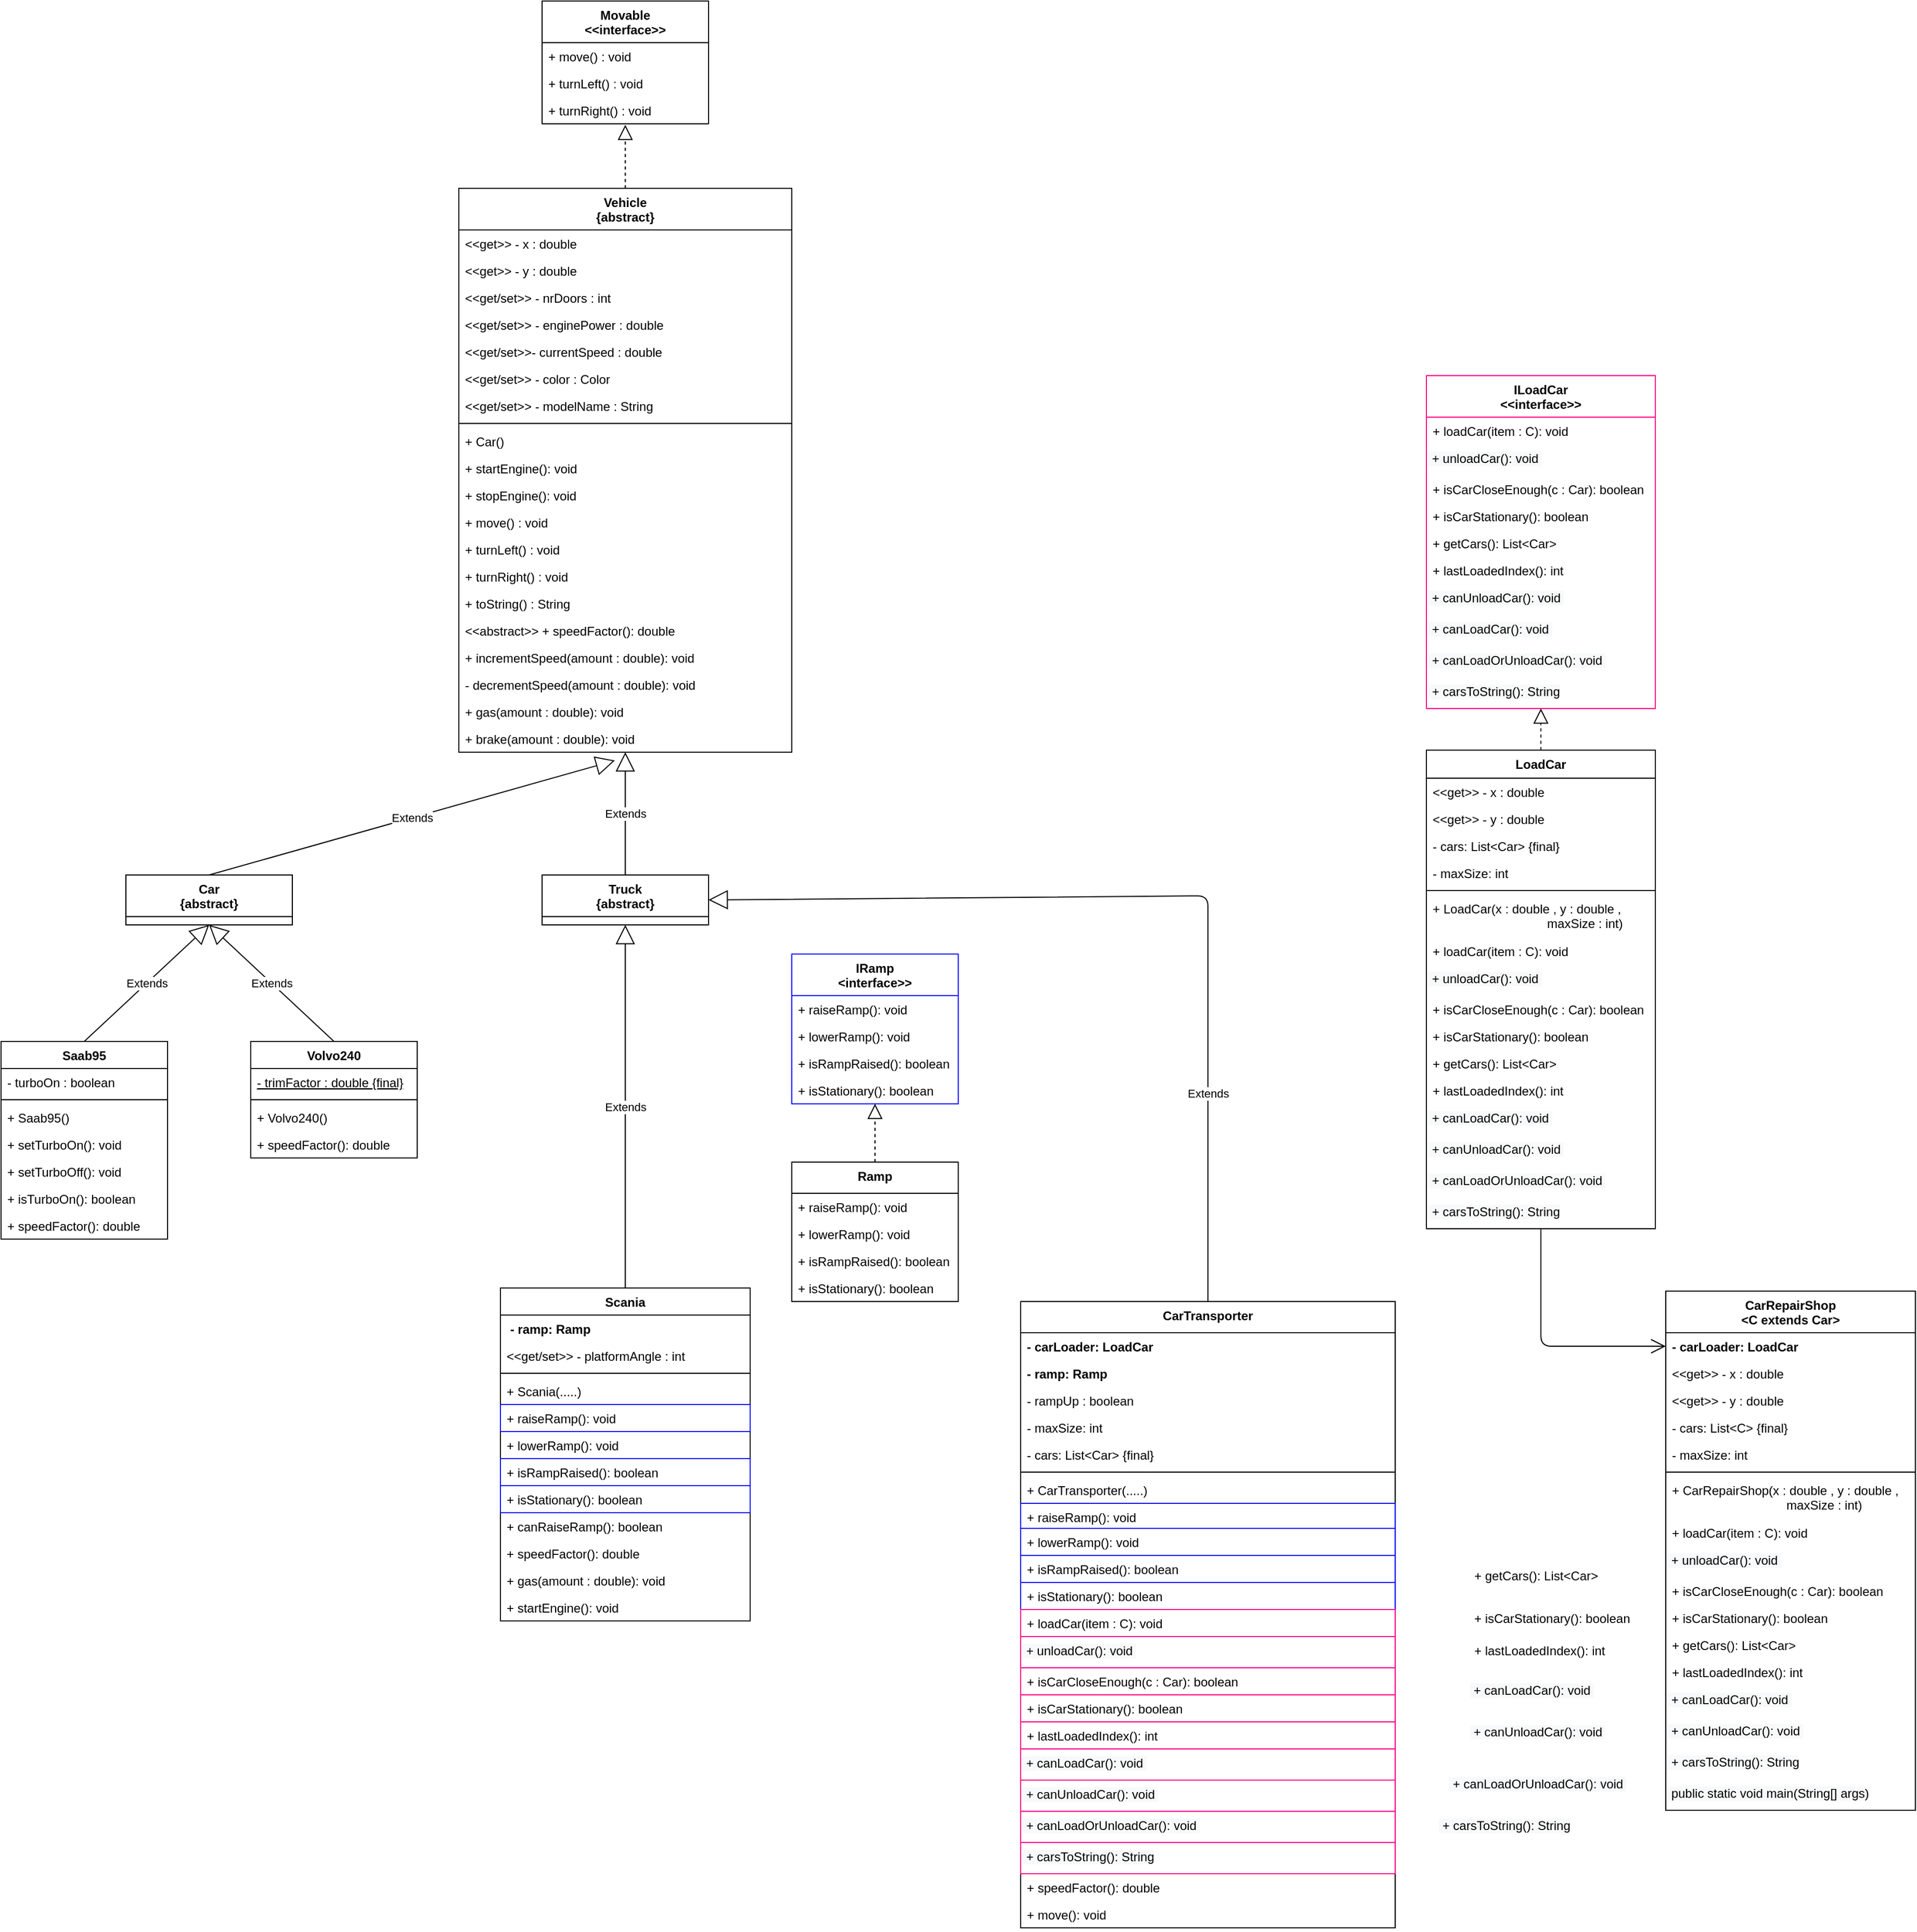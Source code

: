 <mxfile version="13.10.0" type="github">
  <diagram id="_Cr9bwAAUlMkFXNQbHdl" name="Page-1">
    <mxGraphModel dx="865" dy="1626" grid="1" gridSize="10" guides="1" tooltips="1" connect="1" arrows="1" fold="1" page="1" pageScale="1" pageWidth="827" pageHeight="1169" math="0" shadow="0">
      <root>
        <mxCell id="0" />
        <mxCell id="1" parent="0" />
        <mxCell id="mMyt90tbhHPzwx2OuqYF-1" value="CarTransporter&#xa;" style="swimlane;fontStyle=1;align=center;verticalAlign=top;childLayout=stackLayout;horizontal=1;startSize=30;horizontalStack=0;resizeParent=1;resizeParentMax=0;resizeLast=0;collapsible=1;marginBottom=0;strokeColor=#000000;" parent="1" vertex="1">
          <mxGeometry x="1020" y="1010" width="360" height="602" as="geometry" />
        </mxCell>
        <mxCell id="dB_CdpDJUb-EM3NvIYnl-26" value="- carLoader: LoadCar" style="text;strokeColor=none;fillColor=none;align=left;verticalAlign=top;spacingLeft=4;spacingRight=4;overflow=hidden;rotatable=0;points=[[0,0.5],[1,0.5]];portConstraint=eastwest;fontStyle=1" parent="mMyt90tbhHPzwx2OuqYF-1" vertex="1">
          <mxGeometry y="30" width="360" height="26" as="geometry" />
        </mxCell>
        <mxCell id="3rjhnR6T6-uLsSWfsnr3-20" value="- ramp: Ramp&#xa;" style="text;strokeColor=none;fillColor=none;align=left;verticalAlign=top;spacingLeft=4;spacingRight=4;overflow=hidden;rotatable=0;points=[[0,0.5],[1,0.5]];portConstraint=eastwest;fontStyle=1" parent="mMyt90tbhHPzwx2OuqYF-1" vertex="1">
          <mxGeometry y="56" width="360" height="26" as="geometry" />
        </mxCell>
        <mxCell id="mMyt90tbhHPzwx2OuqYF-2" value="- rampUp : boolean&#xa;" style="text;strokeColor=none;fillColor=none;align=left;verticalAlign=top;spacingLeft=4;spacingRight=4;overflow=hidden;rotatable=0;points=[[0,0.5],[1,0.5]];portConstraint=eastwest;fontStyle=0" parent="mMyt90tbhHPzwx2OuqYF-1" vertex="1">
          <mxGeometry y="82" width="360" height="26" as="geometry" />
        </mxCell>
        <mxCell id="mMyt90tbhHPzwx2OuqYF-4" value="- maxSize: int" style="text;strokeColor=none;fillColor=none;align=left;verticalAlign=top;spacingLeft=4;spacingRight=4;overflow=hidden;rotatable=0;points=[[0,0.5],[1,0.5]];portConstraint=eastwest;" parent="mMyt90tbhHPzwx2OuqYF-1" vertex="1">
          <mxGeometry y="108" width="360" height="26" as="geometry" />
        </mxCell>
        <mxCell id="mMyt90tbhHPzwx2OuqYF-3" value="- cars: List&lt;Car&gt; {final}" style="text;strokeColor=none;fillColor=none;align=left;verticalAlign=top;spacingLeft=4;spacingRight=4;overflow=hidden;rotatable=0;points=[[0,0.5],[1,0.5]];portConstraint=eastwest;" parent="mMyt90tbhHPzwx2OuqYF-1" vertex="1">
          <mxGeometry y="134" width="360" height="26" as="geometry" />
        </mxCell>
        <mxCell id="mMyt90tbhHPzwx2OuqYF-5" value="" style="line;strokeWidth=1;fillColor=none;align=left;verticalAlign=middle;spacingTop=-1;spacingLeft=3;spacingRight=3;rotatable=0;labelPosition=right;points=[];portConstraint=eastwest;" parent="mMyt90tbhHPzwx2OuqYF-1" vertex="1">
          <mxGeometry y="160" width="360" height="8" as="geometry" />
        </mxCell>
        <mxCell id="mMyt90tbhHPzwx2OuqYF-110" value="+ CarTransporter(.....)" style="text;strokeColor=none;fillColor=none;align=left;verticalAlign=top;spacingLeft=4;spacingRight=4;overflow=hidden;rotatable=0;points=[[0,0.5],[1,0.5]];portConstraint=eastwest;" parent="mMyt90tbhHPzwx2OuqYF-1" vertex="1">
          <mxGeometry y="168" width="360" height="26" as="geometry" />
        </mxCell>
        <mxCell id="JNxy1Z6D2M4qp34HonPS-6" value="+ raiseRamp(): void" style="text;strokeColor=#0000FF;fillColor=none;align=left;verticalAlign=top;spacingLeft=4;spacingRight=4;overflow=hidden;rotatable=0;points=[[0,0.5],[1,0.5]];portConstraint=eastwest;" parent="mMyt90tbhHPzwx2OuqYF-1" vertex="1">
          <mxGeometry y="194" width="360" height="24" as="geometry" />
        </mxCell>
        <mxCell id="JNxy1Z6D2M4qp34HonPS-7" value="+ lowerRamp(): void" style="text;strokeColor=#0000FF;fillColor=none;align=left;verticalAlign=top;spacingLeft=4;spacingRight=4;overflow=hidden;rotatable=0;points=[[0,0.5],[1,0.5]];portConstraint=eastwest;" parent="mMyt90tbhHPzwx2OuqYF-1" vertex="1">
          <mxGeometry y="218" width="360" height="26" as="geometry" />
        </mxCell>
        <mxCell id="JNxy1Z6D2M4qp34HonPS-8" value="+ isRampRaised(): boolean" style="text;strokeColor=#0000FF;fillColor=none;align=left;verticalAlign=top;spacingLeft=4;spacingRight=4;overflow=hidden;rotatable=0;points=[[0,0.5],[1,0.5]];portConstraint=eastwest;" parent="mMyt90tbhHPzwx2OuqYF-1" vertex="1">
          <mxGeometry y="244" width="360" height="26" as="geometry" />
        </mxCell>
        <mxCell id="JNxy1Z6D2M4qp34HonPS-14" value="+ isStationary(): boolean " style="text;strokeColor=#0000FF;fillColor=none;align=left;verticalAlign=top;spacingLeft=4;spacingRight=4;overflow=hidden;rotatable=0;points=[[0,0.5],[1,0.5]];portConstraint=eastwest;" parent="mMyt90tbhHPzwx2OuqYF-1" vertex="1">
          <mxGeometry y="270" width="360" height="26" as="geometry" />
        </mxCell>
        <mxCell id="JNxy1Z6D2M4qp34HonPS-4" value="+ loadCar(item : C): void " style="text;strokeColor=#FF0080;fillColor=none;align=left;verticalAlign=top;spacingLeft=4;spacingRight=4;overflow=hidden;rotatable=0;points=[[0,0.5],[1,0.5]];portConstraint=eastwest;" parent="mMyt90tbhHPzwx2OuqYF-1" vertex="1">
          <mxGeometry y="296" width="360" height="26" as="geometry" />
        </mxCell>
        <mxCell id="JNxy1Z6D2M4qp34HonPS-5" value="&lt;span style=&quot;color: rgb(0 , 0 , 0) ; font-family: &amp;#34;helvetica&amp;#34; ; font-size: 12px ; font-style: normal ; font-weight: 400 ; letter-spacing: normal ; text-align: left ; text-indent: 0px ; text-transform: none ; word-spacing: 0px ; background-color: rgb(248 , 249 , 250) ; display: inline ; float: none&quot;&gt;&amp;nbsp;+ unloadCar(): void&amp;nbsp;&lt;/span&gt;" style="text;whiteSpace=wrap;html=1;fillColor=none;strokeColor=#FF0080;" parent="mMyt90tbhHPzwx2OuqYF-1" vertex="1">
          <mxGeometry y="322" width="360" height="30" as="geometry" />
        </mxCell>
        <mxCell id="JNxy1Z6D2M4qp34HonPS-17" value="+ isCarCloseEnough(c : Car): boolean" style="text;strokeColor=#FF0080;fillColor=none;align=left;verticalAlign=top;spacingLeft=4;spacingRight=4;overflow=hidden;rotatable=0;points=[[0,0.5],[1,0.5]];portConstraint=eastwest;" parent="mMyt90tbhHPzwx2OuqYF-1" vertex="1">
          <mxGeometry y="352" width="360" height="26" as="geometry" />
        </mxCell>
        <mxCell id="3rjhnR6T6-uLsSWfsnr3-25" value="+ isCarStationary(): boolean " style="text;strokeColor=#FF0080;fillColor=none;align=left;verticalAlign=top;spacingLeft=4;spacingRight=4;overflow=hidden;rotatable=0;points=[[0,0.5],[1,0.5]];portConstraint=eastwest;" parent="mMyt90tbhHPzwx2OuqYF-1" vertex="1">
          <mxGeometry y="378" width="360" height="26" as="geometry" />
        </mxCell>
        <mxCell id="3rjhnR6T6-uLsSWfsnr3-32" value="+ lastLoadedIndex(): int" style="text;strokeColor=#FF0080;fillColor=none;align=left;verticalAlign=top;spacingLeft=4;spacingRight=4;overflow=hidden;rotatable=0;points=[[0,0.5],[1,0.5]];portConstraint=eastwest;" parent="mMyt90tbhHPzwx2OuqYF-1" vertex="1">
          <mxGeometry y="404" width="360" height="26" as="geometry" />
        </mxCell>
        <mxCell id="3rjhnR6T6-uLsSWfsnr3-33" value="&lt;span style=&quot;color: rgb(0 , 0 , 0) ; font-family: &amp;#34;helvetica&amp;#34; ; font-size: 12px ; font-style: normal ; font-weight: 400 ; letter-spacing: normal ; text-align: left ; text-indent: 0px ; text-transform: none ; word-spacing: 0px ; background-color: rgb(248 , 249 , 250) ; display: inline ; float: none&quot;&gt;&amp;nbsp;+ canLoadCar(): void&amp;nbsp;&lt;/span&gt;" style="text;whiteSpace=wrap;html=1;strokeColor=#FF0080;" parent="mMyt90tbhHPzwx2OuqYF-1" vertex="1">
          <mxGeometry y="430" width="360" height="30" as="geometry" />
        </mxCell>
        <mxCell id="3rjhnR6T6-uLsSWfsnr3-34" value="&lt;span style=&quot;color: rgb(0 , 0 , 0) ; font-family: &amp;#34;helvetica&amp;#34; ; font-size: 12px ; font-style: normal ; font-weight: 400 ; letter-spacing: normal ; text-align: left ; text-indent: 0px ; text-transform: none ; word-spacing: 0px ; background-color: rgb(248 , 249 , 250) ; display: inline ; float: none&quot;&gt;&amp;nbsp;+ canUnloadCar(): void&amp;nbsp;&lt;/span&gt;" style="text;whiteSpace=wrap;html=1;strokeColor=#FF0080;" parent="mMyt90tbhHPzwx2OuqYF-1" vertex="1">
          <mxGeometry y="460" width="360" height="30" as="geometry" />
        </mxCell>
        <mxCell id="3rjhnR6T6-uLsSWfsnr3-35" value="&lt;span style=&quot;color: rgb(0 , 0 , 0) ; font-family: &amp;#34;helvetica&amp;#34; ; font-size: 12px ; font-style: normal ; font-weight: 400 ; letter-spacing: normal ; text-align: left ; text-indent: 0px ; text-transform: none ; word-spacing: 0px ; background-color: rgb(248 , 249 , 250) ; display: inline ; float: none&quot;&gt;&amp;nbsp;+ canLoadOrUnloadCar(): void&amp;nbsp;&lt;/span&gt;" style="text;whiteSpace=wrap;html=1;strokeColor=#FF0080;" parent="mMyt90tbhHPzwx2OuqYF-1" vertex="1">
          <mxGeometry y="490" width="360" height="30" as="geometry" />
        </mxCell>
        <mxCell id="3rjhnR6T6-uLsSWfsnr3-36" value="&lt;span style=&quot;color: rgb(0 , 0 , 0) ; font-family: &amp;#34;helvetica&amp;#34; ; font-size: 12px ; font-style: normal ; font-weight: 400 ; letter-spacing: normal ; text-align: left ; text-indent: 0px ; text-transform: none ; word-spacing: 0px ; background-color: rgb(248 , 249 , 250) ; display: inline ; float: none&quot;&gt;&amp;nbsp;+ carsToString(): String&lt;/span&gt;" style="text;whiteSpace=wrap;html=1;strokeColor=#FF0080;" parent="mMyt90tbhHPzwx2OuqYF-1" vertex="1">
          <mxGeometry y="520" width="360" height="30" as="geometry" />
        </mxCell>
        <mxCell id="mMyt90tbhHPzwx2OuqYF-81" value="+ speedFactor(): double" style="text;strokeColor=none;fillColor=none;align=left;verticalAlign=top;spacingLeft=4;spacingRight=4;overflow=hidden;rotatable=0;points=[[0,0.5],[1,0.5]];portConstraint=eastwest;" parent="mMyt90tbhHPzwx2OuqYF-1" vertex="1">
          <mxGeometry y="550" width="360" height="26" as="geometry" />
        </mxCell>
        <mxCell id="mMyt90tbhHPzwx2OuqYF-82" value="+ move(): void" style="text;strokeColor=none;fillColor=none;align=left;verticalAlign=top;spacingLeft=4;spacingRight=4;overflow=hidden;rotatable=0;points=[[0,0.5],[1,0.5]];portConstraint=eastwest;" parent="mMyt90tbhHPzwx2OuqYF-1" vertex="1">
          <mxGeometry y="576" width="360" height="26" as="geometry" />
        </mxCell>
        <mxCell id="mMyt90tbhHPzwx2OuqYF-7" value="Movable&#xa;&lt;&lt;interface&gt;&gt;" style="swimlane;fontStyle=1;childLayout=stackLayout;horizontal=1;startSize=40;fillColor=none;horizontalStack=0;resizeParent=1;resizeParentMax=0;resizeLast=0;collapsible=1;marginBottom=0;" parent="1" vertex="1">
          <mxGeometry x="560" y="-240" width="160" height="118" as="geometry" />
        </mxCell>
        <mxCell id="mMyt90tbhHPzwx2OuqYF-8" value="+ move() : void" style="text;strokeColor=none;fillColor=none;align=left;verticalAlign=top;spacingLeft=4;spacingRight=4;overflow=hidden;rotatable=0;points=[[0,0.5],[1,0.5]];portConstraint=eastwest;" parent="mMyt90tbhHPzwx2OuqYF-7" vertex="1">
          <mxGeometry y="40" width="160" height="26" as="geometry" />
        </mxCell>
        <mxCell id="mMyt90tbhHPzwx2OuqYF-9" value="+ turnLeft() : void" style="text;strokeColor=none;fillColor=none;align=left;verticalAlign=top;spacingLeft=4;spacingRight=4;overflow=hidden;rotatable=0;points=[[0,0.5],[1,0.5]];portConstraint=eastwest;" parent="mMyt90tbhHPzwx2OuqYF-7" vertex="1">
          <mxGeometry y="66" width="160" height="26" as="geometry" />
        </mxCell>
        <mxCell id="mMyt90tbhHPzwx2OuqYF-10" value="+ turnRight() : void" style="text;strokeColor=none;fillColor=none;align=left;verticalAlign=top;spacingLeft=4;spacingRight=4;overflow=hidden;rotatable=0;points=[[0,0.5],[1,0.5]];portConstraint=eastwest;" parent="mMyt90tbhHPzwx2OuqYF-7" vertex="1">
          <mxGeometry y="92" width="160" height="26" as="geometry" />
        </mxCell>
        <mxCell id="mMyt90tbhHPzwx2OuqYF-11" value="Vehicle&#xa;{abstract}&#xa;" style="swimlane;fontStyle=1;align=center;verticalAlign=top;childLayout=stackLayout;horizontal=1;startSize=40;horizontalStack=0;resizeParent=1;resizeParentMax=0;resizeLast=0;collapsible=1;marginBottom=0;" parent="1" vertex="1">
          <mxGeometry x="480" y="-60" width="320" height="542" as="geometry" />
        </mxCell>
        <mxCell id="mMyt90tbhHPzwx2OuqYF-12" value="&lt;&lt;get&gt;&gt; - x : double" style="text;strokeColor=none;fillColor=none;align=left;verticalAlign=top;spacingLeft=4;spacingRight=4;overflow=hidden;rotatable=0;points=[[0,0.5],[1,0.5]];portConstraint=eastwest;" parent="mMyt90tbhHPzwx2OuqYF-11" vertex="1">
          <mxGeometry y="40" width="320" height="26" as="geometry" />
        </mxCell>
        <mxCell id="mMyt90tbhHPzwx2OuqYF-13" value="&lt;&lt;get&gt;&gt; - y : double" style="text;strokeColor=none;fillColor=none;align=left;verticalAlign=top;spacingLeft=4;spacingRight=4;overflow=hidden;rotatable=0;points=[[0,0.5],[1,0.5]];portConstraint=eastwest;" parent="mMyt90tbhHPzwx2OuqYF-11" vertex="1">
          <mxGeometry y="66" width="320" height="26" as="geometry" />
        </mxCell>
        <mxCell id="mMyt90tbhHPzwx2OuqYF-14" value="&lt;&lt;get/set&gt;&gt; - nrDoors : int" style="text;strokeColor=none;fillColor=none;align=left;verticalAlign=top;spacingLeft=4;spacingRight=4;overflow=hidden;rotatable=0;points=[[0,0.5],[1,0.5]];portConstraint=eastwest;" parent="mMyt90tbhHPzwx2OuqYF-11" vertex="1">
          <mxGeometry y="92" width="320" height="26" as="geometry" />
        </mxCell>
        <mxCell id="mMyt90tbhHPzwx2OuqYF-15" value="&lt;&lt;get/set&gt;&gt; - enginePower : double" style="text;strokeColor=none;fillColor=none;align=left;verticalAlign=top;spacingLeft=4;spacingRight=4;overflow=hidden;rotatable=0;points=[[0,0.5],[1,0.5]];portConstraint=eastwest;" parent="mMyt90tbhHPzwx2OuqYF-11" vertex="1">
          <mxGeometry y="118" width="320" height="26" as="geometry" />
        </mxCell>
        <mxCell id="mMyt90tbhHPzwx2OuqYF-16" value="&lt;&lt;get/set&gt;&gt;- currentSpeed : double" style="text;strokeColor=none;fillColor=none;align=left;verticalAlign=top;spacingLeft=4;spacingRight=4;overflow=hidden;rotatable=0;points=[[0,0.5],[1,0.5]];portConstraint=eastwest;" parent="mMyt90tbhHPzwx2OuqYF-11" vertex="1">
          <mxGeometry y="144" width="320" height="26" as="geometry" />
        </mxCell>
        <mxCell id="mMyt90tbhHPzwx2OuqYF-17" value="&lt;&lt;get/set&gt;&gt; - color : Color" style="text;strokeColor=none;fillColor=none;align=left;verticalAlign=top;spacingLeft=4;spacingRight=4;overflow=hidden;rotatable=0;points=[[0,0.5],[1,0.5]];portConstraint=eastwest;" parent="mMyt90tbhHPzwx2OuqYF-11" vertex="1">
          <mxGeometry y="170" width="320" height="26" as="geometry" />
        </mxCell>
        <mxCell id="mMyt90tbhHPzwx2OuqYF-18" value="&lt;&lt;get/set&gt;&gt; - modelName : String" style="text;strokeColor=none;fillColor=none;align=left;verticalAlign=top;spacingLeft=4;spacingRight=4;overflow=hidden;rotatable=0;points=[[0,0.5],[1,0.5]];portConstraint=eastwest;" parent="mMyt90tbhHPzwx2OuqYF-11" vertex="1">
          <mxGeometry y="196" width="320" height="26" as="geometry" />
        </mxCell>
        <mxCell id="mMyt90tbhHPzwx2OuqYF-19" value="" style="line;strokeWidth=1;fillColor=none;align=left;verticalAlign=middle;spacingTop=-1;spacingLeft=3;spacingRight=3;rotatable=0;labelPosition=right;points=[];portConstraint=eastwest;" parent="mMyt90tbhHPzwx2OuqYF-11" vertex="1">
          <mxGeometry y="222" width="320" height="8" as="geometry" />
        </mxCell>
        <mxCell id="mMyt90tbhHPzwx2OuqYF-20" value="+ Car()" style="text;strokeColor=none;fillColor=none;align=left;verticalAlign=top;spacingLeft=4;spacingRight=4;overflow=hidden;rotatable=0;points=[[0,0.5],[1,0.5]];portConstraint=eastwest;" parent="mMyt90tbhHPzwx2OuqYF-11" vertex="1">
          <mxGeometry y="230" width="320" height="26" as="geometry" />
        </mxCell>
        <mxCell id="mMyt90tbhHPzwx2OuqYF-21" value="+ startEngine(): void" style="text;strokeColor=none;fillColor=none;align=left;verticalAlign=top;spacingLeft=4;spacingRight=4;overflow=hidden;rotatable=0;points=[[0,0.5],[1,0.5]];portConstraint=eastwest;" parent="mMyt90tbhHPzwx2OuqYF-11" vertex="1">
          <mxGeometry y="256" width="320" height="26" as="geometry" />
        </mxCell>
        <mxCell id="mMyt90tbhHPzwx2OuqYF-22" value="+ stopEngine(): void" style="text;strokeColor=none;fillColor=none;align=left;verticalAlign=top;spacingLeft=4;spacingRight=4;overflow=hidden;rotatable=0;points=[[0,0.5],[1,0.5]];portConstraint=eastwest;" parent="mMyt90tbhHPzwx2OuqYF-11" vertex="1">
          <mxGeometry y="282" width="320" height="26" as="geometry" />
        </mxCell>
        <mxCell id="mMyt90tbhHPzwx2OuqYF-23" value="+ move() : void" style="text;strokeColor=none;fillColor=none;align=left;verticalAlign=top;spacingLeft=4;spacingRight=4;overflow=hidden;rotatable=0;points=[[0,0.5],[1,0.5]];portConstraint=eastwest;" parent="mMyt90tbhHPzwx2OuqYF-11" vertex="1">
          <mxGeometry y="308" width="320" height="26" as="geometry" />
        </mxCell>
        <mxCell id="mMyt90tbhHPzwx2OuqYF-24" value="+ turnLeft() : void" style="text;strokeColor=none;fillColor=none;align=left;verticalAlign=top;spacingLeft=4;spacingRight=4;overflow=hidden;rotatable=0;points=[[0,0.5],[1,0.5]];portConstraint=eastwest;" parent="mMyt90tbhHPzwx2OuqYF-11" vertex="1">
          <mxGeometry y="334" width="320" height="26" as="geometry" />
        </mxCell>
        <mxCell id="mMyt90tbhHPzwx2OuqYF-25" value="+ turnRight() : void" style="text;strokeColor=none;fillColor=none;align=left;verticalAlign=top;spacingLeft=4;spacingRight=4;overflow=hidden;rotatable=0;points=[[0,0.5],[1,0.5]];portConstraint=eastwest;" parent="mMyt90tbhHPzwx2OuqYF-11" vertex="1">
          <mxGeometry y="360" width="320" height="26" as="geometry" />
        </mxCell>
        <mxCell id="mMyt90tbhHPzwx2OuqYF-26" value="+ toString() : String" style="text;strokeColor=none;fillColor=none;align=left;verticalAlign=top;spacingLeft=4;spacingRight=4;overflow=hidden;rotatable=0;points=[[0,0.5],[1,0.5]];portConstraint=eastwest;" parent="mMyt90tbhHPzwx2OuqYF-11" vertex="1">
          <mxGeometry y="386" width="320" height="26" as="geometry" />
        </mxCell>
        <mxCell id="mMyt90tbhHPzwx2OuqYF-27" value="&lt;&lt;abstract&gt;&gt; + speedFactor(): double" style="text;strokeColor=none;fillColor=none;align=left;verticalAlign=top;spacingLeft=4;spacingRight=4;overflow=hidden;rotatable=0;points=[[0,0.5],[1,0.5]];portConstraint=eastwest;" parent="mMyt90tbhHPzwx2OuqYF-11" vertex="1">
          <mxGeometry y="412" width="320" height="26" as="geometry" />
        </mxCell>
        <mxCell id="mMyt90tbhHPzwx2OuqYF-28" value="+ incrementSpeed(amount : double): void" style="text;strokeColor=none;fillColor=none;align=left;verticalAlign=top;spacingLeft=4;spacingRight=4;overflow=hidden;rotatable=0;points=[[0,0.5],[1,0.5]];portConstraint=eastwest;" parent="mMyt90tbhHPzwx2OuqYF-11" vertex="1">
          <mxGeometry y="438" width="320" height="26" as="geometry" />
        </mxCell>
        <mxCell id="mMyt90tbhHPzwx2OuqYF-29" value="- decrementSpeed(amount : double): void" style="text;strokeColor=none;fillColor=none;align=left;verticalAlign=top;spacingLeft=4;spacingRight=4;overflow=hidden;rotatable=0;points=[[0,0.5],[1,0.5]];portConstraint=eastwest;" parent="mMyt90tbhHPzwx2OuqYF-11" vertex="1">
          <mxGeometry y="464" width="320" height="26" as="geometry" />
        </mxCell>
        <mxCell id="mMyt90tbhHPzwx2OuqYF-30" value="+ gas(amount : double): void" style="text;strokeColor=none;fillColor=none;align=left;verticalAlign=top;spacingLeft=4;spacingRight=4;overflow=hidden;rotatable=0;points=[[0,0.5],[1,0.5]];portConstraint=eastwest;" parent="mMyt90tbhHPzwx2OuqYF-11" vertex="1">
          <mxGeometry y="490" width="320" height="26" as="geometry" />
        </mxCell>
        <mxCell id="mMyt90tbhHPzwx2OuqYF-31" value="+ brake(amount : double): void" style="text;strokeColor=none;fillColor=none;align=left;verticalAlign=top;spacingLeft=4;spacingRight=4;overflow=hidden;rotatable=0;points=[[0,0.5],[1,0.5]];portConstraint=eastwest;" parent="mMyt90tbhHPzwx2OuqYF-11" vertex="1">
          <mxGeometry y="516" width="320" height="26" as="geometry" />
        </mxCell>
        <mxCell id="mMyt90tbhHPzwx2OuqYF-32" value="" style="endArrow=block;dashed=1;endFill=0;endSize=12;html=1;entryX=0.5;entryY=1.038;entryDx=0;entryDy=0;entryPerimeter=0;" parent="1" source="mMyt90tbhHPzwx2OuqYF-11" target="mMyt90tbhHPzwx2OuqYF-10" edge="1">
          <mxGeometry width="160" relative="1" as="geometry">
            <mxPoint x="820" y="300" as="sourcePoint" />
            <mxPoint x="980" y="300" as="targetPoint" />
          </mxGeometry>
        </mxCell>
        <mxCell id="mMyt90tbhHPzwx2OuqYF-33" value="Saab95" style="swimlane;fontStyle=1;align=center;verticalAlign=top;childLayout=stackLayout;horizontal=1;startSize=26;horizontalStack=0;resizeParent=1;resizeParentMax=0;resizeLast=0;collapsible=1;marginBottom=0;" parent="1" vertex="1">
          <mxGeometry x="40" y="760" width="160" height="190" as="geometry" />
        </mxCell>
        <mxCell id="mMyt90tbhHPzwx2OuqYF-34" value="- turboOn : boolean" style="text;strokeColor=none;fillColor=none;align=left;verticalAlign=top;spacingLeft=4;spacingRight=4;overflow=hidden;rotatable=0;points=[[0,0.5],[1,0.5]];portConstraint=eastwest;fontStyle=0" parent="mMyt90tbhHPzwx2OuqYF-33" vertex="1">
          <mxGeometry y="26" width="160" height="26" as="geometry" />
        </mxCell>
        <mxCell id="mMyt90tbhHPzwx2OuqYF-35" value="" style="line;strokeWidth=1;fillColor=none;align=left;verticalAlign=middle;spacingTop=-1;spacingLeft=3;spacingRight=3;rotatable=0;labelPosition=right;points=[];portConstraint=eastwest;" parent="mMyt90tbhHPzwx2OuqYF-33" vertex="1">
          <mxGeometry y="52" width="160" height="8" as="geometry" />
        </mxCell>
        <mxCell id="mMyt90tbhHPzwx2OuqYF-36" value="+ Saab95()" style="text;strokeColor=none;fillColor=none;align=left;verticalAlign=top;spacingLeft=4;spacingRight=4;overflow=hidden;rotatable=0;points=[[0,0.5],[1,0.5]];portConstraint=eastwest;" parent="mMyt90tbhHPzwx2OuqYF-33" vertex="1">
          <mxGeometry y="60" width="160" height="26" as="geometry" />
        </mxCell>
        <mxCell id="mMyt90tbhHPzwx2OuqYF-37" value="+ setTurboOn(): void" style="text;strokeColor=none;fillColor=none;align=left;verticalAlign=top;spacingLeft=4;spacingRight=4;overflow=hidden;rotatable=0;points=[[0,0.5],[1,0.5]];portConstraint=eastwest;" parent="mMyt90tbhHPzwx2OuqYF-33" vertex="1">
          <mxGeometry y="86" width="160" height="26" as="geometry" />
        </mxCell>
        <mxCell id="mMyt90tbhHPzwx2OuqYF-38" value="+ setTurboOff(): void" style="text;strokeColor=none;fillColor=none;align=left;verticalAlign=top;spacingLeft=4;spacingRight=4;overflow=hidden;rotatable=0;points=[[0,0.5],[1,0.5]];portConstraint=eastwest;" parent="mMyt90tbhHPzwx2OuqYF-33" vertex="1">
          <mxGeometry y="112" width="160" height="26" as="geometry" />
        </mxCell>
        <mxCell id="mMyt90tbhHPzwx2OuqYF-39" value="+ isTurboOn(): boolean" style="text;strokeColor=none;fillColor=none;align=left;verticalAlign=top;spacingLeft=4;spacingRight=4;overflow=hidden;rotatable=0;points=[[0,0.5],[1,0.5]];portConstraint=eastwest;" parent="mMyt90tbhHPzwx2OuqYF-33" vertex="1">
          <mxGeometry y="138" width="160" height="26" as="geometry" />
        </mxCell>
        <mxCell id="mMyt90tbhHPzwx2OuqYF-40" value="+ speedFactor(): double" style="text;strokeColor=none;fillColor=none;align=left;verticalAlign=top;spacingLeft=4;spacingRight=4;overflow=hidden;rotatable=0;points=[[0,0.5],[1,0.5]];portConstraint=eastwest;" parent="mMyt90tbhHPzwx2OuqYF-33" vertex="1">
          <mxGeometry y="164" width="160" height="26" as="geometry" />
        </mxCell>
        <mxCell id="mMyt90tbhHPzwx2OuqYF-41" value="Volvo240" style="swimlane;fontStyle=1;align=center;verticalAlign=top;childLayout=stackLayout;horizontal=1;startSize=26;horizontalStack=0;resizeParent=1;resizeParentMax=0;resizeLast=0;collapsible=1;marginBottom=0;" parent="1" vertex="1">
          <mxGeometry x="280" y="760" width="160" height="112" as="geometry" />
        </mxCell>
        <mxCell id="mMyt90tbhHPzwx2OuqYF-42" value="- trimFactor : double {final}" style="text;strokeColor=none;fillColor=none;align=left;verticalAlign=top;spacingLeft=4;spacingRight=4;overflow=hidden;rotatable=0;points=[[0,0.5],[1,0.5]];portConstraint=eastwest;fontStyle=4" parent="mMyt90tbhHPzwx2OuqYF-41" vertex="1">
          <mxGeometry y="26" width="160" height="26" as="geometry" />
        </mxCell>
        <mxCell id="mMyt90tbhHPzwx2OuqYF-43" value="" style="line;strokeWidth=1;fillColor=none;align=left;verticalAlign=middle;spacingTop=-1;spacingLeft=3;spacingRight=3;rotatable=0;labelPosition=right;points=[];portConstraint=eastwest;" parent="mMyt90tbhHPzwx2OuqYF-41" vertex="1">
          <mxGeometry y="52" width="160" height="8" as="geometry" />
        </mxCell>
        <mxCell id="mMyt90tbhHPzwx2OuqYF-44" value="+ Volvo240()" style="text;strokeColor=none;fillColor=none;align=left;verticalAlign=top;spacingLeft=4;spacingRight=4;overflow=hidden;rotatable=0;points=[[0,0.5],[1,0.5]];portConstraint=eastwest;" parent="mMyt90tbhHPzwx2OuqYF-41" vertex="1">
          <mxGeometry y="60" width="160" height="26" as="geometry" />
        </mxCell>
        <mxCell id="mMyt90tbhHPzwx2OuqYF-45" value="+ speedFactor(): double" style="text;strokeColor=none;fillColor=none;align=left;verticalAlign=top;spacingLeft=4;spacingRight=4;overflow=hidden;rotatable=0;points=[[0,0.5],[1,0.5]];portConstraint=eastwest;" parent="mMyt90tbhHPzwx2OuqYF-41" vertex="1">
          <mxGeometry y="86" width="160" height="26" as="geometry" />
        </mxCell>
        <mxCell id="mMyt90tbhHPzwx2OuqYF-46" value="Extends" style="endArrow=block;endSize=16;endFill=0;html=1;exitX=0.5;exitY=0;exitDx=0;exitDy=0;entryX=0.5;entryY=1;entryDx=0;entryDy=0;" parent="1" source="mMyt90tbhHPzwx2OuqYF-41" target="mMyt90tbhHPzwx2OuqYF-60" edge="1">
          <mxGeometry width="160" relative="1" as="geometry">
            <mxPoint x="440" y="850" as="sourcePoint" />
            <mxPoint x="240.32" y="671.856" as="targetPoint" />
          </mxGeometry>
        </mxCell>
        <mxCell id="mMyt90tbhHPzwx2OuqYF-47" value="Extends" style="endArrow=block;endSize=16;endFill=0;html=1;exitX=0.5;exitY=0;exitDx=0;exitDy=0;entryX=0.5;entryY=1;entryDx=0;entryDy=0;" parent="1" source="mMyt90tbhHPzwx2OuqYF-33" target="mMyt90tbhHPzwx2OuqYF-60" edge="1">
          <mxGeometry width="160" relative="1" as="geometry">
            <mxPoint x="220" y="880" as="sourcePoint" />
            <mxPoint x="240.96" y="673.08" as="targetPoint" />
          </mxGeometry>
        </mxCell>
        <mxCell id="mMyt90tbhHPzwx2OuqYF-58" value="Extends" style="endArrow=block;endSize=16;endFill=0;html=1;exitX=0.5;exitY=0;exitDx=0;exitDy=0;entryX=0.5;entryY=1;entryDx=0;entryDy=0;" parent="1" source="mMyt90tbhHPzwx2OuqYF-48" target="mMyt90tbhHPzwx2OuqYF-64" edge="1">
          <mxGeometry width="160" relative="1" as="geometry">
            <mxPoint x="130" y="890" as="sourcePoint" />
            <mxPoint x="640.96" y="677.172" as="targetPoint" />
          </mxGeometry>
        </mxCell>
        <mxCell id="mMyt90tbhHPzwx2OuqYF-60" value="Car&#xa;{abstract}" style="swimlane;fontStyle=1;align=center;verticalAlign=top;childLayout=stackLayout;horizontal=1;startSize=40;horizontalStack=0;resizeParent=1;resizeParentMax=0;resizeLast=0;collapsible=1;marginBottom=0;" parent="1" vertex="1">
          <mxGeometry x="160" y="600" width="160" height="48" as="geometry" />
        </mxCell>
        <mxCell id="mMyt90tbhHPzwx2OuqYF-64" value="Truck&#xa;{abstract}" style="swimlane;fontStyle=1;align=center;verticalAlign=top;childLayout=stackLayout;horizontal=1;startSize=40;horizontalStack=0;resizeParent=1;resizeParentMax=0;resizeLast=0;collapsible=1;marginBottom=0;" parent="1" vertex="1">
          <mxGeometry x="560" y="600" width="160" height="48" as="geometry" />
        </mxCell>
        <mxCell id="mMyt90tbhHPzwx2OuqYF-69" value="Extends" style="endArrow=block;endSize=16;endFill=0;html=1;exitX=0.5;exitY=0;exitDx=0;exitDy=0;" parent="1" source="mMyt90tbhHPzwx2OuqYF-60" edge="1">
          <mxGeometry width="160" relative="1" as="geometry">
            <mxPoint x="490" y="620" as="sourcePoint" />
            <mxPoint x="630" y="490" as="targetPoint" />
          </mxGeometry>
        </mxCell>
        <mxCell id="mMyt90tbhHPzwx2OuqYF-70" value="Extends" style="endArrow=block;endSize=16;endFill=0;html=1;exitX=0.5;exitY=0;exitDx=0;exitDy=0;" parent="1" source="mMyt90tbhHPzwx2OuqYF-64" target="mMyt90tbhHPzwx2OuqYF-31" edge="1">
          <mxGeometry width="160" relative="1" as="geometry">
            <mxPoint x="490" y="620" as="sourcePoint" />
            <mxPoint x="650" y="620" as="targetPoint" />
          </mxGeometry>
        </mxCell>
        <mxCell id="mMyt90tbhHPzwx2OuqYF-71" value="Extends" style="endArrow=block;endSize=16;endFill=0;html=1;exitX=0.5;exitY=0;exitDx=0;exitDy=0;entryX=1;entryY=0.5;entryDx=0;entryDy=0;" parent="1" source="mMyt90tbhHPzwx2OuqYF-1" target="mMyt90tbhHPzwx2OuqYF-64" edge="1">
          <mxGeometry x="-0.54" width="160" relative="1" as="geometry">
            <mxPoint x="1070" y="520" as="sourcePoint" />
            <mxPoint x="780" y="624" as="targetPoint" />
            <Array as="points">
              <mxPoint x="1200" y="620" />
            </Array>
            <mxPoint as="offset" />
          </mxGeometry>
        </mxCell>
        <mxCell id="mMyt90tbhHPzwx2OuqYF-112" value="CarRepairShop&#xa;&lt;C extends Car&gt;" style="swimlane;fontStyle=1;align=center;verticalAlign=top;childLayout=stackLayout;horizontal=1;startSize=40;horizontalStack=0;resizeParent=1;resizeParentMax=0;resizeLast=0;collapsible=1;marginBottom=0;strokeColor=#000000;" parent="1" vertex="1">
          <mxGeometry x="1640" y="1000" width="240" height="499" as="geometry" />
        </mxCell>
        <mxCell id="dB_CdpDJUb-EM3NvIYnl-24" value="- carLoader: LoadCar" style="text;strokeColor=none;fillColor=none;align=left;verticalAlign=top;spacingLeft=4;spacingRight=4;overflow=hidden;rotatable=0;points=[[0,0.5],[1,0.5]];portConstraint=eastwest;fontStyle=1" parent="mMyt90tbhHPzwx2OuqYF-112" vertex="1">
          <mxGeometry y="40" width="240" height="26" as="geometry" />
        </mxCell>
        <mxCell id="kdaUbh7TisgLCSt9fvXr-31" value="&lt;&lt;get&gt;&gt; - x : double" style="text;strokeColor=none;fillColor=none;align=left;verticalAlign=top;spacingLeft=4;spacingRight=4;overflow=hidden;rotatable=0;points=[[0,0.5],[1,0.5]];portConstraint=eastwest;" vertex="1" parent="mMyt90tbhHPzwx2OuqYF-112">
          <mxGeometry y="66" width="240" height="26" as="geometry" />
        </mxCell>
        <mxCell id="kdaUbh7TisgLCSt9fvXr-32" value="&lt;&lt;get&gt;&gt; - y : double" style="text;strokeColor=none;fillColor=none;align=left;verticalAlign=top;spacingLeft=4;spacingRight=4;overflow=hidden;rotatable=0;points=[[0,0.5],[1,0.5]];portConstraint=eastwest;" vertex="1" parent="mMyt90tbhHPzwx2OuqYF-112">
          <mxGeometry y="92" width="240" height="26" as="geometry" />
        </mxCell>
        <mxCell id="AptcErg4pu4xVObqwMi1-2" value="- cars: List&lt;C&gt; {final}" style="text;strokeColor=none;fillColor=none;align=left;verticalAlign=top;spacingLeft=4;spacingRight=4;overflow=hidden;rotatable=0;points=[[0,0.5],[1,0.5]];portConstraint=eastwest;" parent="mMyt90tbhHPzwx2OuqYF-112" vertex="1">
          <mxGeometry y="118" width="240" height="26" as="geometry" />
        </mxCell>
        <mxCell id="kdaUbh7TisgLCSt9fvXr-86" value="- maxSize: int" style="text;strokeColor=none;fillColor=none;align=left;verticalAlign=top;spacingLeft=4;spacingRight=4;overflow=hidden;rotatable=0;points=[[0,0.5],[1,0.5]];portConstraint=eastwest;" vertex="1" parent="mMyt90tbhHPzwx2OuqYF-112">
          <mxGeometry y="144" width="240" height="26" as="geometry" />
        </mxCell>
        <mxCell id="kdaUbh7TisgLCSt9fvXr-85" value="" style="line;strokeWidth=1;fillColor=none;align=left;verticalAlign=middle;spacingTop=-1;spacingLeft=3;spacingRight=3;rotatable=0;labelPosition=right;points=[];portConstraint=eastwest;" vertex="1" parent="mMyt90tbhHPzwx2OuqYF-112">
          <mxGeometry y="170" width="240" height="8" as="geometry" />
        </mxCell>
        <mxCell id="kdaUbh7TisgLCSt9fvXr-84" value="+ CarRepairShop(x : double , y : double , &#xa;                                 maxSize : int)" style="text;strokeColor=none;fillColor=none;align=left;verticalAlign=top;spacingLeft=4;spacingRight=4;overflow=hidden;rotatable=0;points=[[0,0.5],[1,0.5]];portConstraint=eastwest;" vertex="1" parent="mMyt90tbhHPzwx2OuqYF-112">
          <mxGeometry y="178" width="240" height="41" as="geometry" />
        </mxCell>
        <mxCell id="JNxy1Z6D2M4qp34HonPS-15" value="+ loadCar(item : C): void " style="text;strokeColor=none;fillColor=none;align=left;verticalAlign=top;spacingLeft=4;spacingRight=4;overflow=hidden;rotatable=0;points=[[0,0.5],[1,0.5]];portConstraint=eastwest;" parent="mMyt90tbhHPzwx2OuqYF-112" vertex="1">
          <mxGeometry y="219" width="240" height="26" as="geometry" />
        </mxCell>
        <mxCell id="JNxy1Z6D2M4qp34HonPS-16" value="&lt;span style=&quot;color: rgb(0 , 0 , 0) ; font-family: &amp;#34;helvetica&amp;#34; ; font-size: 12px ; font-style: normal ; font-weight: 400 ; letter-spacing: normal ; text-align: left ; text-indent: 0px ; text-transform: none ; word-spacing: 0px ; background-color: rgb(248 , 249 , 250) ; display: inline ; float: none&quot;&gt;&amp;nbsp;+ unloadCar(): void&amp;nbsp;&lt;/span&gt;" style="text;whiteSpace=wrap;html=1;fillColor=none;strokeColor=none;" parent="mMyt90tbhHPzwx2OuqYF-112" vertex="1">
          <mxGeometry y="245" width="240" height="30" as="geometry" />
        </mxCell>
        <mxCell id="JNxy1Z6D2M4qp34HonPS-18" value="+ isCarCloseEnough(c : Car): boolean" style="text;strokeColor=none;fillColor=none;align=left;verticalAlign=top;spacingLeft=4;spacingRight=4;overflow=hidden;rotatable=0;points=[[0,0.5],[1,0.5]];portConstraint=eastwest;" parent="mMyt90tbhHPzwx2OuqYF-112" vertex="1">
          <mxGeometry y="275" width="240" height="26" as="geometry" />
        </mxCell>
        <mxCell id="3rjhnR6T6-uLsSWfsnr3-23" value="+ isCarStationary(): boolean " style="text;strokeColor=none;fillColor=none;align=left;verticalAlign=top;spacingLeft=4;spacingRight=4;overflow=hidden;rotatable=0;points=[[0,0.5],[1,0.5]];portConstraint=eastwest;" parent="mMyt90tbhHPzwx2OuqYF-112" vertex="1">
          <mxGeometry y="301" width="240" height="26" as="geometry" />
        </mxCell>
        <mxCell id="kdaUbh7TisgLCSt9fvXr-4" value="+ getCars(): List&lt;Car&gt;" style="text;strokeColor=none;fillColor=none;align=left;verticalAlign=top;spacingLeft=4;spacingRight=4;overflow=hidden;rotatable=0;points=[[0,0.5],[1,0.5]];portConstraint=eastwest;" vertex="1" parent="mMyt90tbhHPzwx2OuqYF-112">
          <mxGeometry y="327" width="240" height="26" as="geometry" />
        </mxCell>
        <mxCell id="kdaUbh7TisgLCSt9fvXr-7" value="+ lastLoadedIndex(): int" style="text;strokeColor=none;fillColor=none;align=left;verticalAlign=top;spacingLeft=4;spacingRight=4;overflow=hidden;rotatable=0;points=[[0,0.5],[1,0.5]];portConstraint=eastwest;" vertex="1" parent="mMyt90tbhHPzwx2OuqYF-112">
          <mxGeometry y="353" width="240" height="26" as="geometry" />
        </mxCell>
        <mxCell id="kdaUbh7TisgLCSt9fvXr-16" value="&lt;span style=&quot;color: rgb(0 , 0 , 0) ; font-family: &amp;#34;helvetica&amp;#34; ; font-size: 12px ; font-style: normal ; font-weight: 400 ; letter-spacing: normal ; text-align: left ; text-indent: 0px ; text-transform: none ; word-spacing: 0px ; background-color: rgb(248 , 249 , 250) ; display: inline ; float: none&quot;&gt;&amp;nbsp;+ canLoadCar(): void&amp;nbsp;&lt;/span&gt;" style="text;whiteSpace=wrap;html=1;strokeColor=none;" vertex="1" parent="mMyt90tbhHPzwx2OuqYF-112">
          <mxGeometry y="379" width="240" height="30" as="geometry" />
        </mxCell>
        <mxCell id="kdaUbh7TisgLCSt9fvXr-17" value="&lt;span style=&quot;color: rgb(0 , 0 , 0) ; font-family: &amp;#34;helvetica&amp;#34; ; font-size: 12px ; font-style: normal ; font-weight: 400 ; letter-spacing: normal ; text-align: left ; text-indent: 0px ; text-transform: none ; word-spacing: 0px ; background-color: rgb(248 , 249 , 250) ; display: inline ; float: none&quot;&gt;&amp;nbsp;+ canUnloadCar(): void&amp;nbsp;&lt;/span&gt;" style="text;whiteSpace=wrap;html=1;strokeColor=none;" vertex="1" parent="mMyt90tbhHPzwx2OuqYF-112">
          <mxGeometry y="409" width="240" height="30" as="geometry" />
        </mxCell>
        <mxCell id="kdaUbh7TisgLCSt9fvXr-22" value="&lt;span style=&quot;color: rgb(0 , 0 , 0) ; font-family: &amp;#34;helvetica&amp;#34; ; font-size: 12px ; font-style: normal ; font-weight: 400 ; letter-spacing: normal ; text-align: left ; text-indent: 0px ; text-transform: none ; word-spacing: 0px ; background-color: rgb(248 , 249 , 250) ; display: inline ; float: none&quot;&gt;&amp;nbsp;+ carsToString(): String&lt;/span&gt;" style="text;whiteSpace=wrap;html=1;strokeColor=none;" vertex="1" parent="mMyt90tbhHPzwx2OuqYF-112">
          <mxGeometry y="439" width="240" height="30" as="geometry" />
        </mxCell>
        <mxCell id="AptcErg4pu4xVObqwMi1-4" value="&lt;span style=&quot;color: rgb(0 , 0 , 0) ; font-family: &amp;#34;helvetica&amp;#34; ; font-size: 12px ; font-style: normal ; font-weight: 400 ; letter-spacing: normal ; text-align: left ; text-indent: 0px ; text-transform: none ; word-spacing: 0px ; background-color: rgb(248 , 249 , 250) ; display: inline ; float: none&quot;&gt;&amp;nbsp;public static void main(String[] args)&lt;/span&gt;" style="text;whiteSpace=wrap;html=1;fillColor=none;strokeColor=none;" parent="mMyt90tbhHPzwx2OuqYF-112" vertex="1">
          <mxGeometry y="469" width="240" height="30" as="geometry" />
        </mxCell>
        <mxCell id="dB_CdpDJUb-EM3NvIYnl-1" value="ILoadCar&#xa;&lt;&lt;interface&gt;&gt;" style="swimlane;fontStyle=1;align=center;verticalAlign=top;childLayout=stackLayout;horizontal=1;startSize=40;horizontalStack=0;resizeParent=1;resizeParentMax=0;resizeLast=0;collapsible=1;marginBottom=0;fillColor=none;strokeColor=#FF0080;" parent="1" vertex="1">
          <mxGeometry x="1410" y="120" width="220" height="320" as="geometry" />
        </mxCell>
        <mxCell id="dB_CdpDJUb-EM3NvIYnl-14" value="+ loadCar(item : C): void " style="text;strokeColor=none;fillColor=none;align=left;verticalAlign=top;spacingLeft=4;spacingRight=4;overflow=hidden;rotatable=0;points=[[0,0.5],[1,0.5]];portConstraint=eastwest;" parent="dB_CdpDJUb-EM3NvIYnl-1" vertex="1">
          <mxGeometry y="40" width="220" height="26" as="geometry" />
        </mxCell>
        <mxCell id="dB_CdpDJUb-EM3NvIYnl-15" value="&lt;span style=&quot;color: rgb(0 , 0 , 0) ; font-family: &amp;#34;helvetica&amp;#34; ; font-size: 12px ; font-style: normal ; font-weight: 400 ; letter-spacing: normal ; text-align: left ; text-indent: 0px ; text-transform: none ; word-spacing: 0px ; background-color: rgb(248 , 249 , 250) ; display: inline ; float: none&quot;&gt;&amp;nbsp;+ unloadCar(): void&amp;nbsp;&lt;/span&gt;" style="text;whiteSpace=wrap;html=1;fillColor=none;strokeColor=none;" parent="dB_CdpDJUb-EM3NvIYnl-1" vertex="1">
          <mxGeometry y="66" width="220" height="30" as="geometry" />
        </mxCell>
        <mxCell id="3rjhnR6T6-uLsSWfsnr3-14" value="+ isCarCloseEnough(c : Car): boolean" style="text;strokeColor=none;fillColor=none;align=left;verticalAlign=top;spacingLeft=4;spacingRight=4;overflow=hidden;rotatable=0;points=[[0,0.5],[1,0.5]];portConstraint=eastwest;" parent="dB_CdpDJUb-EM3NvIYnl-1" vertex="1">
          <mxGeometry y="96" width="220" height="26" as="geometry" />
        </mxCell>
        <mxCell id="kdaUbh7TisgLCSt9fvXr-3" value="+ isCarStationary(): boolean " style="text;strokeColor=none;fillColor=none;align=left;verticalAlign=top;spacingLeft=4;spacingRight=4;overflow=hidden;rotatable=0;points=[[0,0.5],[1,0.5]];portConstraint=eastwest;" vertex="1" parent="dB_CdpDJUb-EM3NvIYnl-1">
          <mxGeometry y="122" width="220" height="26" as="geometry" />
        </mxCell>
        <mxCell id="3rjhnR6T6-uLsSWfsnr3-24" value="+ getCars(): List&lt;Car&gt;" style="text;strokeColor=none;fillColor=none;align=left;verticalAlign=top;spacingLeft=4;spacingRight=4;overflow=hidden;rotatable=0;points=[[0,0.5],[1,0.5]];portConstraint=eastwest;" parent="dB_CdpDJUb-EM3NvIYnl-1" vertex="1">
          <mxGeometry y="148" width="220" height="26" as="geometry" />
        </mxCell>
        <mxCell id="kdaUbh7TisgLCSt9fvXr-9" value="+ lastLoadedIndex(): int" style="text;strokeColor=none;fillColor=none;align=left;verticalAlign=top;spacingLeft=4;spacingRight=4;overflow=hidden;rotatable=0;points=[[0,0.5],[1,0.5]];portConstraint=eastwest;" vertex="1" parent="dB_CdpDJUb-EM3NvIYnl-1">
          <mxGeometry y="174" width="220" height="26" as="geometry" />
        </mxCell>
        <mxCell id="kdaUbh7TisgLCSt9fvXr-28" value="&lt;span style=&quot;color: rgb(0 , 0 , 0) ; font-family: &amp;#34;helvetica&amp;#34; ; font-size: 12px ; font-style: normal ; font-weight: 400 ; letter-spacing: normal ; text-align: left ; text-indent: 0px ; text-transform: none ; word-spacing: 0px ; background-color: rgb(248 , 249 , 250) ; display: inline ; float: none&quot;&gt;&amp;nbsp;+ canUnloadCar(): void&amp;nbsp;&lt;/span&gt;" style="text;whiteSpace=wrap;html=1;strokeColor=none;" vertex="1" parent="dB_CdpDJUb-EM3NvIYnl-1">
          <mxGeometry y="200" width="220" height="30" as="geometry" />
        </mxCell>
        <mxCell id="kdaUbh7TisgLCSt9fvXr-27" value="&lt;span style=&quot;color: rgb(0 , 0 , 0) ; font-family: &amp;#34;helvetica&amp;#34; ; font-size: 12px ; font-style: normal ; font-weight: 400 ; letter-spacing: normal ; text-align: left ; text-indent: 0px ; text-transform: none ; word-spacing: 0px ; background-color: rgb(248 , 249 , 250) ; display: inline ; float: none&quot;&gt;&amp;nbsp;+ canLoadCar(): void&amp;nbsp;&lt;/span&gt;" style="text;whiteSpace=wrap;html=1;strokeColor=none;" vertex="1" parent="dB_CdpDJUb-EM3NvIYnl-1">
          <mxGeometry y="230" width="220" height="30" as="geometry" />
        </mxCell>
        <mxCell id="kdaUbh7TisgLCSt9fvXr-29" value="&lt;span style=&quot;color: rgb(0 , 0 , 0) ; font-family: &amp;#34;helvetica&amp;#34; ; font-size: 12px ; font-style: normal ; font-weight: 400 ; letter-spacing: normal ; text-align: left ; text-indent: 0px ; text-transform: none ; word-spacing: 0px ; background-color: rgb(248 , 249 , 250) ; display: inline ; float: none&quot;&gt;&amp;nbsp;+ canLoadOrUnloadCar(): void&amp;nbsp;&lt;/span&gt;" style="text;whiteSpace=wrap;html=1;strokeColor=none;" vertex="1" parent="dB_CdpDJUb-EM3NvIYnl-1">
          <mxGeometry y="260" width="220" height="30" as="geometry" />
        </mxCell>
        <mxCell id="kdaUbh7TisgLCSt9fvXr-30" value="&lt;span style=&quot;color: rgb(0 , 0 , 0) ; font-family: &amp;#34;helvetica&amp;#34; ; font-size: 12px ; font-style: normal ; font-weight: 400 ; letter-spacing: normal ; text-align: left ; text-indent: 0px ; text-transform: none ; word-spacing: 0px ; background-color: rgb(248 , 249 , 250) ; display: inline ; float: none&quot;&gt;&amp;nbsp;+ carsToString(): String&lt;/span&gt;" style="text;whiteSpace=wrap;html=1;strokeColor=none;" vertex="1" parent="dB_CdpDJUb-EM3NvIYnl-1">
          <mxGeometry y="290" width="220" height="30" as="geometry" />
        </mxCell>
        <mxCell id="dB_CdpDJUb-EM3NvIYnl-18" value="LoadCar&#xa;" style="swimlane;fontStyle=1;align=center;verticalAlign=top;childLayout=stackLayout;horizontal=1;startSize=27;horizontalStack=0;resizeParent=1;resizeParentMax=0;resizeLast=0;collapsible=1;marginBottom=0;fillColor=none;" parent="1" vertex="1">
          <mxGeometry x="1410" y="480" width="220" height="460" as="geometry" />
        </mxCell>
        <mxCell id="kdaUbh7TisgLCSt9fvXr-36" value="&lt;&lt;get&gt;&gt; - x : double" style="text;strokeColor=none;fillColor=none;align=left;verticalAlign=top;spacingLeft=4;spacingRight=4;overflow=hidden;rotatable=0;points=[[0,0.5],[1,0.5]];portConstraint=eastwest;" vertex="1" parent="dB_CdpDJUb-EM3NvIYnl-18">
          <mxGeometry y="27" width="220" height="26" as="geometry" />
        </mxCell>
        <mxCell id="kdaUbh7TisgLCSt9fvXr-35" value="&lt;&lt;get&gt;&gt; - y : double" style="text;strokeColor=none;fillColor=none;align=left;verticalAlign=top;spacingLeft=4;spacingRight=4;overflow=hidden;rotatable=0;points=[[0,0.5],[1,0.5]];portConstraint=eastwest;" vertex="1" parent="dB_CdpDJUb-EM3NvIYnl-18">
          <mxGeometry y="53" width="220" height="26" as="geometry" />
        </mxCell>
        <mxCell id="kdaUbh7TisgLCSt9fvXr-34" value="- cars: List&lt;Car&gt; {final}" style="text;strokeColor=none;fillColor=none;align=left;verticalAlign=top;spacingLeft=4;spacingRight=4;overflow=hidden;rotatable=0;points=[[0,0.5],[1,0.5]];portConstraint=eastwest;" vertex="1" parent="dB_CdpDJUb-EM3NvIYnl-18">
          <mxGeometry y="79" width="220" height="26" as="geometry" />
        </mxCell>
        <mxCell id="kdaUbh7TisgLCSt9fvXr-33" value="- maxSize: int" style="text;strokeColor=none;fillColor=none;align=left;verticalAlign=top;spacingLeft=4;spacingRight=4;overflow=hidden;rotatable=0;points=[[0,0.5],[1,0.5]];portConstraint=eastwest;" vertex="1" parent="dB_CdpDJUb-EM3NvIYnl-18">
          <mxGeometry y="105" width="220" height="26" as="geometry" />
        </mxCell>
        <mxCell id="kdaUbh7TisgLCSt9fvXr-38" value="" style="line;strokeWidth=1;fillColor=none;align=left;verticalAlign=middle;spacingTop=-1;spacingLeft=3;spacingRight=3;rotatable=0;labelPosition=right;points=[];portConstraint=eastwest;" vertex="1" parent="dB_CdpDJUb-EM3NvIYnl-18">
          <mxGeometry y="131" width="220" height="8" as="geometry" />
        </mxCell>
        <mxCell id="kdaUbh7TisgLCSt9fvXr-37" value="+ LoadCar(x : double , y : double , &#xa;                                 maxSize : int)" style="text;strokeColor=none;fillColor=none;align=left;verticalAlign=top;spacingLeft=4;spacingRight=4;overflow=hidden;rotatable=0;points=[[0,0.5],[1,0.5]];portConstraint=eastwest;" vertex="1" parent="dB_CdpDJUb-EM3NvIYnl-18">
          <mxGeometry y="139" width="220" height="41" as="geometry" />
        </mxCell>
        <mxCell id="dB_CdpDJUb-EM3NvIYnl-21" value="+ loadCar(item : C): void " style="text;strokeColor=none;fillColor=none;align=left;verticalAlign=top;spacingLeft=4;spacingRight=4;overflow=hidden;rotatable=0;points=[[0,0.5],[1,0.5]];portConstraint=eastwest;" parent="dB_CdpDJUb-EM3NvIYnl-18" vertex="1">
          <mxGeometry y="180" width="220" height="26" as="geometry" />
        </mxCell>
        <mxCell id="dB_CdpDJUb-EM3NvIYnl-22" value="&lt;span style=&quot;color: rgb(0 , 0 , 0) ; font-family: &amp;#34;helvetica&amp;#34; ; font-size: 12px ; font-style: normal ; font-weight: 400 ; letter-spacing: normal ; text-align: left ; text-indent: 0px ; text-transform: none ; word-spacing: 0px ; background-color: rgb(248 , 249 , 250) ; display: inline ; float: none&quot;&gt;&amp;nbsp;+ unloadCar(): void&amp;nbsp;&lt;/span&gt;" style="text;whiteSpace=wrap;html=1;fillColor=none;" parent="dB_CdpDJUb-EM3NvIYnl-18" vertex="1">
          <mxGeometry y="206" width="220" height="30" as="geometry" />
        </mxCell>
        <mxCell id="mMyt90tbhHPzwx2OuqYF-83" value="+ isCarCloseEnough(c : Car): boolean" style="text;strokeColor=none;fillColor=none;align=left;verticalAlign=top;spacingLeft=4;spacingRight=4;overflow=hidden;rotatable=0;points=[[0,0.5],[1,0.5]];portConstraint=eastwest;" parent="dB_CdpDJUb-EM3NvIYnl-18" vertex="1">
          <mxGeometry y="236" width="220" height="26" as="geometry" />
        </mxCell>
        <mxCell id="kdaUbh7TisgLCSt9fvXr-2" value="+ isCarStationary(): boolean " style="text;strokeColor=none;fillColor=none;align=left;verticalAlign=top;spacingLeft=4;spacingRight=4;overflow=hidden;rotatable=0;points=[[0,0.5],[1,0.5]];portConstraint=eastwest;" vertex="1" parent="dB_CdpDJUb-EM3NvIYnl-18">
          <mxGeometry y="262" width="220" height="26" as="geometry" />
        </mxCell>
        <mxCell id="kdaUbh7TisgLCSt9fvXr-6" value="+ getCars(): List&lt;Car&gt;" style="text;strokeColor=none;fillColor=none;align=left;verticalAlign=top;spacingLeft=4;spacingRight=4;overflow=hidden;rotatable=0;points=[[0,0.5],[1,0.5]];portConstraint=eastwest;" vertex="1" parent="dB_CdpDJUb-EM3NvIYnl-18">
          <mxGeometry y="288" width="220" height="26" as="geometry" />
        </mxCell>
        <mxCell id="kdaUbh7TisgLCSt9fvXr-39" value="+ lastLoadedIndex(): int" style="text;strokeColor=none;fillColor=none;align=left;verticalAlign=top;spacingLeft=4;spacingRight=4;overflow=hidden;rotatable=0;points=[[0,0.5],[1,0.5]];portConstraint=eastwest;" vertex="1" parent="dB_CdpDJUb-EM3NvIYnl-18">
          <mxGeometry y="314" width="220" height="26" as="geometry" />
        </mxCell>
        <mxCell id="kdaUbh7TisgLCSt9fvXr-23" value="&lt;span style=&quot;color: rgb(0 , 0 , 0) ; font-family: &amp;#34;helvetica&amp;#34; ; font-size: 12px ; font-style: normal ; font-weight: 400 ; letter-spacing: normal ; text-align: left ; text-indent: 0px ; text-transform: none ; word-spacing: 0px ; background-color: rgb(248 , 249 , 250) ; display: inline ; float: none&quot;&gt;&amp;nbsp;+ canLoadCar(): void&amp;nbsp;&lt;/span&gt;" style="text;whiteSpace=wrap;html=1;strokeColor=none;" vertex="1" parent="dB_CdpDJUb-EM3NvIYnl-18">
          <mxGeometry y="340" width="220" height="30" as="geometry" />
        </mxCell>
        <mxCell id="kdaUbh7TisgLCSt9fvXr-24" value="&lt;span style=&quot;color: rgb(0 , 0 , 0) ; font-family: &amp;#34;helvetica&amp;#34; ; font-size: 12px ; font-style: normal ; font-weight: 400 ; letter-spacing: normal ; text-align: left ; text-indent: 0px ; text-transform: none ; word-spacing: 0px ; background-color: rgb(248 , 249 , 250) ; display: inline ; float: none&quot;&gt;&amp;nbsp;+ canUnloadCar(): void&amp;nbsp;&lt;/span&gt;" style="text;whiteSpace=wrap;html=1;strokeColor=none;" vertex="1" parent="dB_CdpDJUb-EM3NvIYnl-18">
          <mxGeometry y="370" width="220" height="30" as="geometry" />
        </mxCell>
        <mxCell id="kdaUbh7TisgLCSt9fvXr-25" value="&lt;span style=&quot;color: rgb(0 , 0 , 0) ; font-family: &amp;#34;helvetica&amp;#34; ; font-size: 12px ; font-style: normal ; font-weight: 400 ; letter-spacing: normal ; text-align: left ; text-indent: 0px ; text-transform: none ; word-spacing: 0px ; background-color: rgb(248 , 249 , 250) ; display: inline ; float: none&quot;&gt;&amp;nbsp;+ canLoadOrUnloadCar(): void&amp;nbsp;&lt;/span&gt;" style="text;whiteSpace=wrap;html=1;strokeColor=none;fillColor=none;" vertex="1" parent="dB_CdpDJUb-EM3NvIYnl-18">
          <mxGeometry y="400" width="220" height="30" as="geometry" />
        </mxCell>
        <mxCell id="kdaUbh7TisgLCSt9fvXr-47" value="&lt;span style=&quot;color: rgb(0 , 0 , 0) ; font-family: &amp;#34;helvetica&amp;#34; ; font-size: 12px ; font-style: normal ; font-weight: 400 ; letter-spacing: normal ; text-align: left ; text-indent: 0px ; text-transform: none ; word-spacing: 0px ; background-color: rgb(248 , 249 , 250) ; display: inline ; float: none&quot;&gt;&amp;nbsp;+ carsToString(): String&lt;/span&gt;" style="text;whiteSpace=wrap;html=1;strokeColor=none;" vertex="1" parent="dB_CdpDJUb-EM3NvIYnl-18">
          <mxGeometry y="430" width="220" height="30" as="geometry" />
        </mxCell>
        <mxCell id="dB_CdpDJUb-EM3NvIYnl-23" value="" style="endArrow=block;dashed=1;endFill=0;endSize=12;html=1;exitX=0.5;exitY=0;exitDx=0;exitDy=0;entryX=0.5;entryY=1;entryDx=0;entryDy=0;" parent="1" source="dB_CdpDJUb-EM3NvIYnl-18" target="dB_CdpDJUb-EM3NvIYnl-1" edge="1">
          <mxGeometry width="160" relative="1" as="geometry">
            <mxPoint x="1590" y="700" as="sourcePoint" />
            <mxPoint x="1520" y="697" as="targetPoint" />
          </mxGeometry>
        </mxCell>
        <mxCell id="dB_CdpDJUb-EM3NvIYnl-39" value="IRamp&#xa;&lt;interface&gt;&gt;" style="swimlane;fontStyle=1;align=center;verticalAlign=top;childLayout=stackLayout;horizontal=1;startSize=40;horizontalStack=0;resizeParent=1;resizeParentMax=0;resizeLast=0;collapsible=1;marginBottom=0;fillColor=none;strokeColor=#0000FF;" parent="1" vertex="1">
          <mxGeometry x="800" y="676" width="160" height="144" as="geometry" />
        </mxCell>
        <mxCell id="dB_CdpDJUb-EM3NvIYnl-54" value="+ raiseRamp(): void" style="text;strokeColor=none;fillColor=none;align=left;verticalAlign=top;spacingLeft=4;spacingRight=4;overflow=hidden;rotatable=0;points=[[0,0.5],[1,0.5]];portConstraint=eastwest;" parent="dB_CdpDJUb-EM3NvIYnl-39" vertex="1">
          <mxGeometry y="40" width="160" height="26" as="geometry" />
        </mxCell>
        <mxCell id="dB_CdpDJUb-EM3NvIYnl-55" value="+ lowerRamp(): void" style="text;strokeColor=none;fillColor=none;align=left;verticalAlign=top;spacingLeft=4;spacingRight=4;overflow=hidden;rotatable=0;points=[[0,0.5],[1,0.5]];portConstraint=eastwest;" parent="dB_CdpDJUb-EM3NvIYnl-39" vertex="1">
          <mxGeometry y="66" width="160" height="26" as="geometry" />
        </mxCell>
        <mxCell id="dB_CdpDJUb-EM3NvIYnl-57" value="+ isRampRaised(): boolean" style="text;strokeColor=none;fillColor=none;align=left;verticalAlign=top;spacingLeft=4;spacingRight=4;overflow=hidden;rotatable=0;points=[[0,0.5],[1,0.5]];portConstraint=eastwest;" parent="dB_CdpDJUb-EM3NvIYnl-39" vertex="1">
          <mxGeometry y="92" width="160" height="26" as="geometry" />
        </mxCell>
        <mxCell id="JNxy1Z6D2M4qp34HonPS-13" value="+ isStationary(): boolean " style="text;strokeColor=none;fillColor=none;align=left;verticalAlign=top;spacingLeft=4;spacingRight=4;overflow=hidden;rotatable=0;points=[[0,0.5],[1,0.5]];portConstraint=eastwest;" parent="dB_CdpDJUb-EM3NvIYnl-39" vertex="1">
          <mxGeometry y="118" width="160" height="26" as="geometry" />
        </mxCell>
        <mxCell id="mMyt90tbhHPzwx2OuqYF-48" value="Scania" style="swimlane;fontStyle=1;align=center;verticalAlign=top;childLayout=stackLayout;horizontal=1;startSize=26;horizontalStack=0;resizeParent=1;resizeParentMax=0;resizeLast=0;collapsible=1;marginBottom=0;" parent="1" vertex="1">
          <mxGeometry x="520" y="997" width="240" height="320" as="geometry" />
        </mxCell>
        <mxCell id="3rjhnR6T6-uLsSWfsnr3-19" value=" - ramp: Ramp&#xa;" style="text;strokeColor=none;fillColor=none;align=left;verticalAlign=top;spacingLeft=4;spacingRight=4;overflow=hidden;rotatable=0;points=[[0,0.5],[1,0.5]];portConstraint=eastwest;fontStyle=1" parent="mMyt90tbhHPzwx2OuqYF-48" vertex="1">
          <mxGeometry y="26" width="240" height="26" as="geometry" />
        </mxCell>
        <mxCell id="mMyt90tbhHPzwx2OuqYF-49" value="&lt;&lt;get/set&gt;&gt; - platformAngle : int&#xa;" style="text;strokeColor=none;fillColor=none;align=left;verticalAlign=top;spacingLeft=4;spacingRight=4;overflow=hidden;rotatable=0;points=[[0,0.5],[1,0.5]];portConstraint=eastwest;fontStyle=0" parent="mMyt90tbhHPzwx2OuqYF-48" vertex="1">
          <mxGeometry y="52" width="240" height="26" as="geometry" />
        </mxCell>
        <mxCell id="mMyt90tbhHPzwx2OuqYF-50" value="" style="line;strokeWidth=1;fillColor=none;align=left;verticalAlign=middle;spacingTop=-1;spacingLeft=3;spacingRight=3;rotatable=0;labelPosition=right;points=[];portConstraint=eastwest;" parent="mMyt90tbhHPzwx2OuqYF-48" vertex="1">
          <mxGeometry y="78" width="240" height="8" as="geometry" />
        </mxCell>
        <mxCell id="mMyt90tbhHPzwx2OuqYF-51" value="+ Scania(.....)" style="text;strokeColor=none;fillColor=none;align=left;verticalAlign=top;spacingLeft=4;spacingRight=4;overflow=hidden;rotatable=0;points=[[0,0.5],[1,0.5]];portConstraint=eastwest;" parent="mMyt90tbhHPzwx2OuqYF-48" vertex="1">
          <mxGeometry y="86" width="240" height="26" as="geometry" />
        </mxCell>
        <mxCell id="JNxy1Z6D2M4qp34HonPS-10" value="+ raiseRamp(): void" style="text;strokeColor=#0000FF;fillColor=none;align=left;verticalAlign=top;spacingLeft=4;spacingRight=4;overflow=hidden;rotatable=0;points=[[0,0.5],[1,0.5]];portConstraint=eastwest;" parent="mMyt90tbhHPzwx2OuqYF-48" vertex="1">
          <mxGeometry y="112" width="240" height="26" as="geometry" />
        </mxCell>
        <mxCell id="JNxy1Z6D2M4qp34HonPS-11" value="+ lowerRamp(): void" style="text;strokeColor=none;fillColor=none;align=left;verticalAlign=top;spacingLeft=4;spacingRight=4;overflow=hidden;rotatable=0;points=[[0,0.5],[1,0.5]];portConstraint=eastwest;" parent="mMyt90tbhHPzwx2OuqYF-48" vertex="1">
          <mxGeometry y="138" width="240" height="26" as="geometry" />
        </mxCell>
        <mxCell id="JNxy1Z6D2M4qp34HonPS-12" value="+ isRampRaised(): boolean" style="text;strokeColor=#0000FF;fillColor=none;align=left;verticalAlign=top;spacingLeft=4;spacingRight=4;overflow=hidden;rotatable=0;points=[[0,0.5],[1,0.5]];portConstraint=eastwest;" parent="mMyt90tbhHPzwx2OuqYF-48" vertex="1">
          <mxGeometry y="164" width="240" height="26" as="geometry" />
        </mxCell>
        <mxCell id="JNxy1Z6D2M4qp34HonPS-9" value="+ isStationary(): boolean " style="text;strokeColor=#0000FF;fillColor=none;align=left;verticalAlign=top;spacingLeft=4;spacingRight=4;overflow=hidden;rotatable=0;points=[[0,0.5],[1,0.5]];portConstraint=eastwest;" parent="mMyt90tbhHPzwx2OuqYF-48" vertex="1">
          <mxGeometry y="190" width="240" height="26" as="geometry" />
        </mxCell>
        <mxCell id="3rjhnR6T6-uLsSWfsnr3-18" value="+ canRaiseRamp(): boolean" style="text;strokeColor=none;fillColor=none;align=left;verticalAlign=top;spacingLeft=4;spacingRight=4;overflow=hidden;rotatable=0;points=[[0,0.5],[1,0.5]];portConstraint=eastwest;" parent="mMyt90tbhHPzwx2OuqYF-48" vertex="1">
          <mxGeometry y="216" width="240" height="26" as="geometry" />
        </mxCell>
        <mxCell id="mMyt90tbhHPzwx2OuqYF-56" value="+ speedFactor(): double" style="text;strokeColor=none;fillColor=none;align=left;verticalAlign=top;spacingLeft=4;spacingRight=4;overflow=hidden;rotatable=0;points=[[0,0.5],[1,0.5]];portConstraint=eastwest;" parent="mMyt90tbhHPzwx2OuqYF-48" vertex="1">
          <mxGeometry y="242" width="240" height="26" as="geometry" />
        </mxCell>
        <mxCell id="mMyt90tbhHPzwx2OuqYF-57" value="+ gas(amount : double): void" style="text;strokeColor=none;fillColor=none;align=left;verticalAlign=top;spacingLeft=4;spacingRight=4;overflow=hidden;rotatable=0;points=[[0,0.5],[1,0.5]];portConstraint=eastwest;" parent="mMyt90tbhHPzwx2OuqYF-48" vertex="1">
          <mxGeometry y="268" width="240" height="26" as="geometry" />
        </mxCell>
        <mxCell id="3rjhnR6T6-uLsSWfsnr3-16" value="+ startEngine(): void" style="text;strokeColor=none;fillColor=none;align=left;verticalAlign=top;spacingLeft=4;spacingRight=4;overflow=hidden;rotatable=0;points=[[0,0.5],[1,0.5]];portConstraint=eastwest;" parent="mMyt90tbhHPzwx2OuqYF-48" vertex="1">
          <mxGeometry y="294" width="240" height="26" as="geometry" />
        </mxCell>
        <mxCell id="3rjhnR6T6-uLsSWfsnr3-5" value="Ramp" style="swimlane;fontStyle=1;align=center;verticalAlign=top;childLayout=stackLayout;horizontal=1;startSize=30;horizontalStack=0;resizeParent=1;resizeParentMax=0;resizeLast=0;collapsible=1;marginBottom=0;fillColor=none;strokeColor=#000000;" parent="1" vertex="1">
          <mxGeometry x="800" y="876" width="160" height="134" as="geometry" />
        </mxCell>
        <mxCell id="3rjhnR6T6-uLsSWfsnr3-6" value="+ raiseRamp(): void" style="text;strokeColor=none;fillColor=none;align=left;verticalAlign=top;spacingLeft=4;spacingRight=4;overflow=hidden;rotatable=0;points=[[0,0.5],[1,0.5]];portConstraint=eastwest;" parent="3rjhnR6T6-uLsSWfsnr3-5" vertex="1">
          <mxGeometry y="30" width="160" height="26" as="geometry" />
        </mxCell>
        <mxCell id="3rjhnR6T6-uLsSWfsnr3-7" value="+ lowerRamp(): void" style="text;strokeColor=none;fillColor=none;align=left;verticalAlign=top;spacingLeft=4;spacingRight=4;overflow=hidden;rotatable=0;points=[[0,0.5],[1,0.5]];portConstraint=eastwest;" parent="3rjhnR6T6-uLsSWfsnr3-5" vertex="1">
          <mxGeometry y="56" width="160" height="26" as="geometry" />
        </mxCell>
        <mxCell id="3rjhnR6T6-uLsSWfsnr3-8" value="+ isRampRaised(): boolean" style="text;strokeColor=none;fillColor=none;align=left;verticalAlign=top;spacingLeft=4;spacingRight=4;overflow=hidden;rotatable=0;points=[[0,0.5],[1,0.5]];portConstraint=eastwest;" parent="3rjhnR6T6-uLsSWfsnr3-5" vertex="1">
          <mxGeometry y="82" width="160" height="26" as="geometry" />
        </mxCell>
        <mxCell id="3rjhnR6T6-uLsSWfsnr3-9" value="+ isStationary(): boolean " style="text;strokeColor=none;fillColor=none;align=left;verticalAlign=top;spacingLeft=4;spacingRight=4;overflow=hidden;rotatable=0;points=[[0,0.5],[1,0.5]];portConstraint=eastwest;" parent="3rjhnR6T6-uLsSWfsnr3-5" vertex="1">
          <mxGeometry y="108" width="160" height="26" as="geometry" />
        </mxCell>
        <mxCell id="3rjhnR6T6-uLsSWfsnr3-10" value="" style="endArrow=block;dashed=1;endFill=0;endSize=12;html=1;exitX=0.5;exitY=0;exitDx=0;exitDy=0;" parent="1" source="3rjhnR6T6-uLsSWfsnr3-5" target="JNxy1Z6D2M4qp34HonPS-13" edge="1">
          <mxGeometry width="160" relative="1" as="geometry">
            <mxPoint x="1090" y="946" as="sourcePoint" />
            <mxPoint x="1250" y="946" as="targetPoint" />
          </mxGeometry>
        </mxCell>
        <mxCell id="3rjhnR6T6-uLsSWfsnr3-22" value="+ getCars(): List&lt;Car&gt;" style="text;strokeColor=none;fillColor=none;align=left;verticalAlign=top;spacingLeft=4;spacingRight=4;overflow=hidden;rotatable=0;points=[[0,0.5],[1,0.5]];portConstraint=eastwest;" parent="1" vertex="1">
          <mxGeometry x="1450" y="1260" width="170" height="26" as="geometry" />
        </mxCell>
        <mxCell id="3rjhnR6T6-uLsSWfsnr3-26" value="+ lastLoadedIndex(): int" style="text;strokeColor=none;fillColor=none;align=left;verticalAlign=top;spacingLeft=4;spacingRight=4;overflow=hidden;rotatable=0;points=[[0,0.5],[1,0.5]];portConstraint=eastwest;" parent="1" vertex="1">
          <mxGeometry x="1450" y="1332" width="160" height="26" as="geometry" />
        </mxCell>
        <mxCell id="3rjhnR6T6-uLsSWfsnr3-27" value="&lt;span style=&quot;color: rgb(0 , 0 , 0) ; font-family: &amp;#34;helvetica&amp;#34; ; font-size: 12px ; font-style: normal ; font-weight: 400 ; letter-spacing: normal ; text-align: left ; text-indent: 0px ; text-transform: none ; word-spacing: 0px ; background-color: rgb(248 , 249 , 250) ; display: inline ; float: none&quot;&gt;&amp;nbsp;+ canLoadCar(): void&amp;nbsp;&lt;/span&gt;" style="text;whiteSpace=wrap;html=1;" parent="1" vertex="1">
          <mxGeometry x="1450" y="1370" width="360" height="30" as="geometry" />
        </mxCell>
        <mxCell id="3rjhnR6T6-uLsSWfsnr3-28" value="&lt;span style=&quot;color: rgb(0 , 0 , 0) ; font-family: &amp;#34;helvetica&amp;#34; ; font-size: 12px ; font-style: normal ; font-weight: 400 ; letter-spacing: normal ; text-align: left ; text-indent: 0px ; text-transform: none ; word-spacing: 0px ; background-color: rgb(248 , 249 , 250) ; display: inline ; float: none&quot;&gt;&amp;nbsp;+ canUnloadCar(): void&amp;nbsp;&lt;/span&gt;" style="text;whiteSpace=wrap;html=1;" parent="1" vertex="1">
          <mxGeometry x="1450" y="1410" width="360" height="30" as="geometry" />
        </mxCell>
        <mxCell id="3rjhnR6T6-uLsSWfsnr3-29" value="&lt;span style=&quot;color: rgb(0 , 0 , 0) ; font-family: &amp;#34;helvetica&amp;#34; ; font-size: 12px ; font-style: normal ; font-weight: 400 ; letter-spacing: normal ; text-align: left ; text-indent: 0px ; text-transform: none ; word-spacing: 0px ; background-color: rgb(248 , 249 , 250) ; display: inline ; float: none&quot;&gt;&amp;nbsp;+ canLoadOrUnloadCar(): void&amp;nbsp;&lt;/span&gt;" style="text;whiteSpace=wrap;html=1;" parent="1" vertex="1">
          <mxGeometry x="1430" y="1460" width="360" height="30" as="geometry" />
        </mxCell>
        <mxCell id="3rjhnR6T6-uLsSWfsnr3-30" value="&lt;span style=&quot;color: rgb(0 , 0 , 0) ; font-family: &amp;#34;helvetica&amp;#34; ; font-size: 12px ; font-style: normal ; font-weight: 400 ; letter-spacing: normal ; text-align: left ; text-indent: 0px ; text-transform: none ; word-spacing: 0px ; background-color: rgb(248 , 249 , 250) ; display: inline ; float: none&quot;&gt;&amp;nbsp;+ carsToString(): String&lt;/span&gt;" style="text;whiteSpace=wrap;html=1;" parent="1" vertex="1">
          <mxGeometry x="1420" y="1500" width="360" height="30" as="geometry" />
        </mxCell>
        <mxCell id="kdaUbh7TisgLCSt9fvXr-1" value="+ isCarStationary(): boolean " style="text;strokeColor=none;fillColor=none;align=left;verticalAlign=top;spacingLeft=4;spacingRight=4;overflow=hidden;rotatable=0;points=[[0,0.5],[1,0.5]];portConstraint=eastwest;" vertex="1" parent="1">
          <mxGeometry x="1450" y="1301" width="180" height="26" as="geometry" />
        </mxCell>
        <mxCell id="kdaUbh7TisgLCSt9fvXr-65" value="" style="endArrow=open;endFill=1;endSize=12;html=1;exitX=0.5;exitY=1;exitDx=0;exitDy=0;entryX=0;entryY=0.5;entryDx=0;entryDy=0;" edge="1" parent="1" source="kdaUbh7TisgLCSt9fvXr-47" target="dB_CdpDJUb-EM3NvIYnl-24">
          <mxGeometry width="160" relative="1" as="geometry">
            <mxPoint x="1290" y="1050" as="sourcePoint" />
            <mxPoint x="1450" y="1050" as="targetPoint" />
            <Array as="points">
              <mxPoint x="1520" y="1053" />
            </Array>
          </mxGeometry>
        </mxCell>
      </root>
    </mxGraphModel>
  </diagram>
</mxfile>
